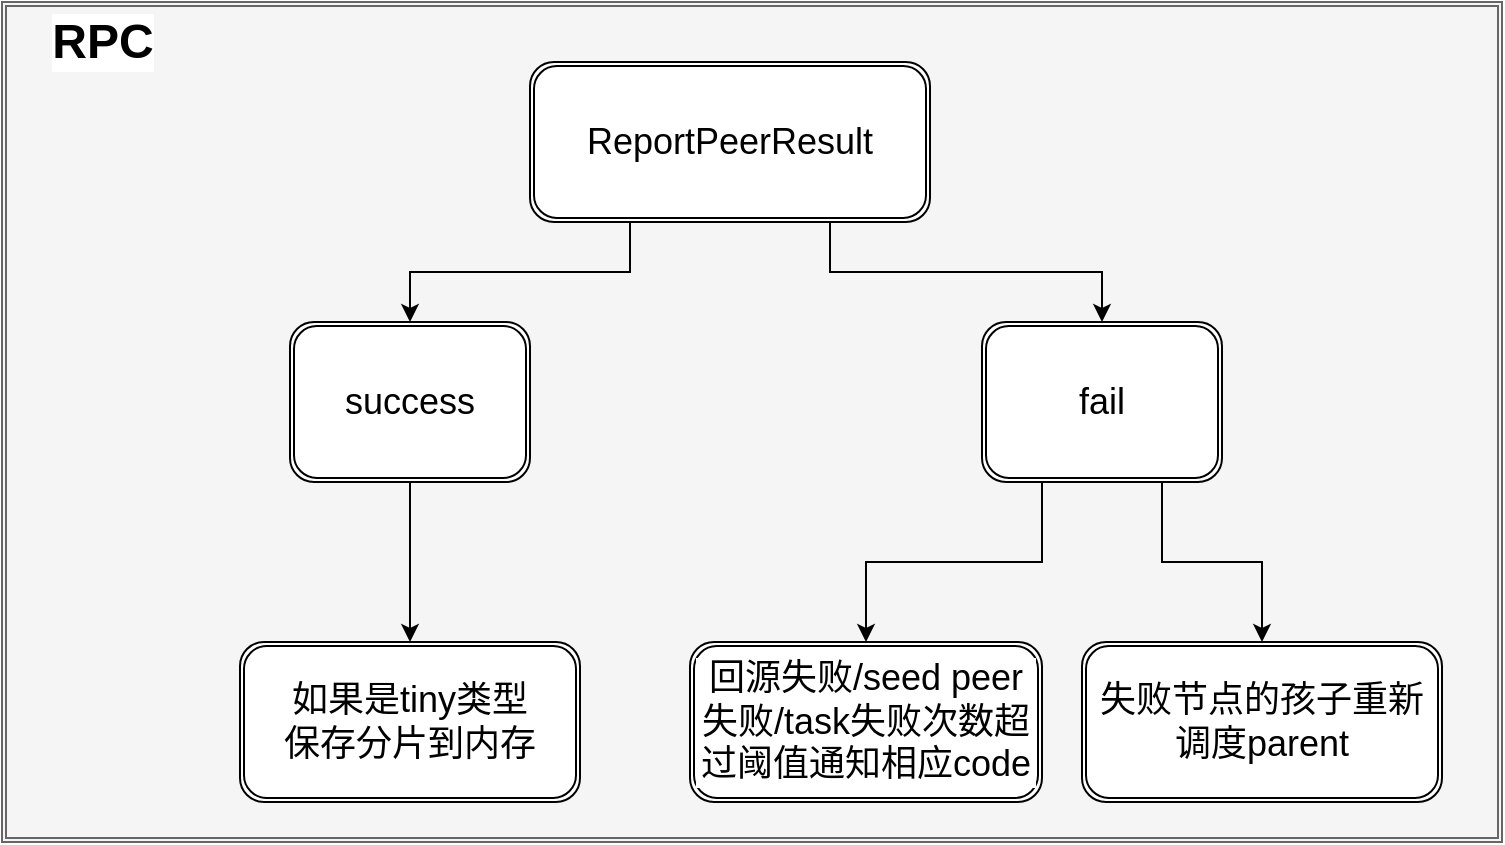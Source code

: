 <mxfile version="20.1.3" type="github">
  <diagram id="z5EvUv-PNC9T4YgjKoEC" name="第 1 页">
    <mxGraphModel dx="1426" dy="825" grid="1" gridSize="10" guides="1" tooltips="1" connect="1" arrows="1" fold="1" page="1" pageScale="1" pageWidth="827" pageHeight="1169" math="0" shadow="0">
      <root>
        <mxCell id="0" />
        <mxCell id="1" parent="0" />
        <mxCell id="dpDCDZyxdetiv9obsiAc-2" value="" style="shape=ext;double=1;rounded=0;whiteSpace=wrap;html=1;labelBackgroundColor=#FFFFFF;fontFamily=Helvetica;fontSize=18;fontColor=#333333;fillColor=#f5f5f5;strokeColor=#666666;" vertex="1" parent="1">
          <mxGeometry x="50" y="50" width="750" height="420" as="geometry" />
        </mxCell>
        <mxCell id="dpDCDZyxdetiv9obsiAc-3" value="RPC" style="text;strokeColor=none;fillColor=none;html=1;fontSize=24;fontStyle=1;verticalAlign=middle;align=center;labelBackgroundColor=#FFFFFF;fontFamily=Helvetica;fontColor=#000000;" vertex="1" parent="1">
          <mxGeometry x="50" y="50" width="100" height="40" as="geometry" />
        </mxCell>
        <mxCell id="dpDCDZyxdetiv9obsiAc-9" style="edgeStyle=orthogonalEdgeStyle;rounded=0;orthogonalLoop=1;jettySize=auto;html=1;exitX=0.25;exitY=1;exitDx=0;exitDy=0;entryX=0.5;entryY=0;entryDx=0;entryDy=0;fontFamily=Helvetica;fontSize=18;fontColor=#000000;" edge="1" parent="1" source="dpDCDZyxdetiv9obsiAc-4" target="dpDCDZyxdetiv9obsiAc-5">
          <mxGeometry relative="1" as="geometry" />
        </mxCell>
        <mxCell id="dpDCDZyxdetiv9obsiAc-10" style="edgeStyle=orthogonalEdgeStyle;rounded=0;orthogonalLoop=1;jettySize=auto;html=1;exitX=0.75;exitY=1;exitDx=0;exitDy=0;entryX=0.5;entryY=0;entryDx=0;entryDy=0;fontFamily=Helvetica;fontSize=18;fontColor=#000000;" edge="1" parent="1" source="dpDCDZyxdetiv9obsiAc-4" target="dpDCDZyxdetiv9obsiAc-6">
          <mxGeometry relative="1" as="geometry" />
        </mxCell>
        <mxCell id="dpDCDZyxdetiv9obsiAc-4" value="ReportPeerResult" style="shape=ext;double=1;rounded=1;whiteSpace=wrap;html=1;labelBackgroundColor=#FFFFFF;fontFamily=Helvetica;fontSize=18;fontColor=#000000;" vertex="1" parent="1">
          <mxGeometry x="314" y="80" width="200" height="80" as="geometry" />
        </mxCell>
        <mxCell id="dpDCDZyxdetiv9obsiAc-8" style="edgeStyle=orthogonalEdgeStyle;rounded=0;orthogonalLoop=1;jettySize=auto;html=1;exitX=0.5;exitY=1;exitDx=0;exitDy=0;entryX=0.5;entryY=0;entryDx=0;entryDy=0;fontFamily=Helvetica;fontSize=18;fontColor=#000000;" edge="1" parent="1" source="dpDCDZyxdetiv9obsiAc-5" target="dpDCDZyxdetiv9obsiAc-7">
          <mxGeometry relative="1" as="geometry" />
        </mxCell>
        <mxCell id="dpDCDZyxdetiv9obsiAc-5" value="success" style="shape=ext;double=1;rounded=1;whiteSpace=wrap;html=1;labelBackgroundColor=#FFFFFF;fontFamily=Helvetica;fontSize=18;fontColor=#000000;" vertex="1" parent="1">
          <mxGeometry x="194" y="210" width="120" height="80" as="geometry" />
        </mxCell>
        <mxCell id="dpDCDZyxdetiv9obsiAc-13" style="edgeStyle=orthogonalEdgeStyle;rounded=0;orthogonalLoop=1;jettySize=auto;html=1;exitX=0.25;exitY=1;exitDx=0;exitDy=0;entryX=0.5;entryY=0;entryDx=0;entryDy=0;fontFamily=Helvetica;fontSize=18;fontColor=#000000;" edge="1" parent="1" source="dpDCDZyxdetiv9obsiAc-6" target="dpDCDZyxdetiv9obsiAc-11">
          <mxGeometry relative="1" as="geometry" />
        </mxCell>
        <mxCell id="dpDCDZyxdetiv9obsiAc-14" style="edgeStyle=orthogonalEdgeStyle;rounded=0;orthogonalLoop=1;jettySize=auto;html=1;exitX=0.75;exitY=1;exitDx=0;exitDy=0;fontFamily=Helvetica;fontSize=18;fontColor=#000000;" edge="1" parent="1" source="dpDCDZyxdetiv9obsiAc-6" target="dpDCDZyxdetiv9obsiAc-12">
          <mxGeometry relative="1" as="geometry" />
        </mxCell>
        <mxCell id="dpDCDZyxdetiv9obsiAc-6" value="fail" style="shape=ext;double=1;rounded=1;whiteSpace=wrap;html=1;labelBackgroundColor=#FFFFFF;fontFamily=Helvetica;fontSize=18;fontColor=#000000;" vertex="1" parent="1">
          <mxGeometry x="540" y="210" width="120" height="80" as="geometry" />
        </mxCell>
        <mxCell id="dpDCDZyxdetiv9obsiAc-7" value="如果是tiny类型&lt;br&gt;保存分片到内存" style="shape=ext;double=1;rounded=1;whiteSpace=wrap;html=1;labelBackgroundColor=#FFFFFF;fontFamily=Helvetica;fontSize=18;fontColor=#000000;" vertex="1" parent="1">
          <mxGeometry x="169" y="370" width="170" height="80" as="geometry" />
        </mxCell>
        <mxCell id="dpDCDZyxdetiv9obsiAc-11" value="回源失败/seed peer失败/task失败次数超过阈值通知相应code" style="shape=ext;double=1;rounded=1;whiteSpace=wrap;html=1;labelBackgroundColor=#FFFFFF;fontFamily=Helvetica;fontSize=18;fontColor=#000000;" vertex="1" parent="1">
          <mxGeometry x="394" y="370" width="176" height="80" as="geometry" />
        </mxCell>
        <mxCell id="dpDCDZyxdetiv9obsiAc-12" value="失败节点的孩子重新调度parent" style="shape=ext;double=1;rounded=1;whiteSpace=wrap;html=1;labelBackgroundColor=#FFFFFF;fontFamily=Helvetica;fontSize=18;fontColor=#000000;" vertex="1" parent="1">
          <mxGeometry x="590" y="370" width="180" height="80" as="geometry" />
        </mxCell>
      </root>
    </mxGraphModel>
  </diagram>
</mxfile>
